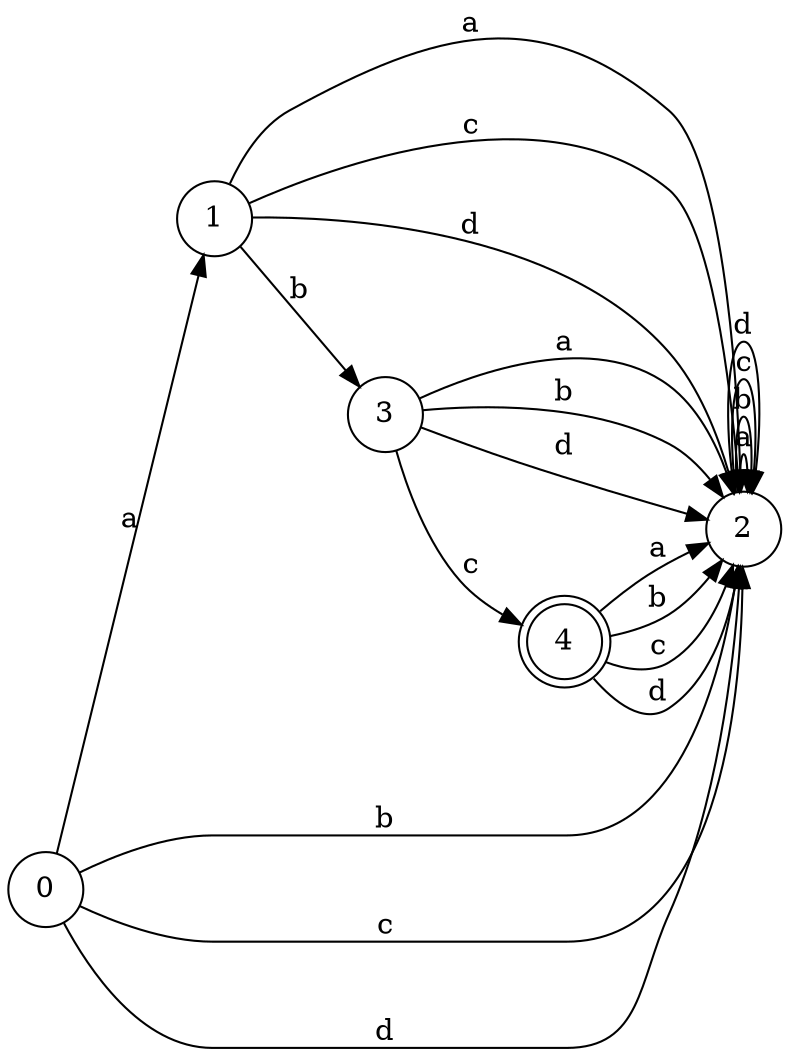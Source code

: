 digraph DFA {
	rankdir=LR;	0 [shape=circle];
	0 -> 1 [label="a"];
	0 -> 2 [label="b"];
	0 -> 2 [label="c"];
	0 -> 2 [label="d"];
	1 [shape=circle];
	1 -> 2 [label="a"];
	1 -> 3 [label="b"];
	1 -> 2 [label="c"];
	1 -> 2 [label="d"];
	2 [shape=circle];
	2 -> 2 [label="a"];
	2 -> 2 [label="b"];
	2 -> 2 [label="c"];
	2 -> 2 [label="d"];
	3 [shape=circle];
	3 -> 2 [label="a"];
	3 -> 2 [label="b"];
	3 -> 4 [label="c"];
	3 -> 2 [label="d"];
	4 [shape=doublecircle];
	4 -> 2 [label="a"];
	4 -> 2 [label="b"];
	4 -> 2 [label="c"];
	4 -> 2 [label="d"];
}
